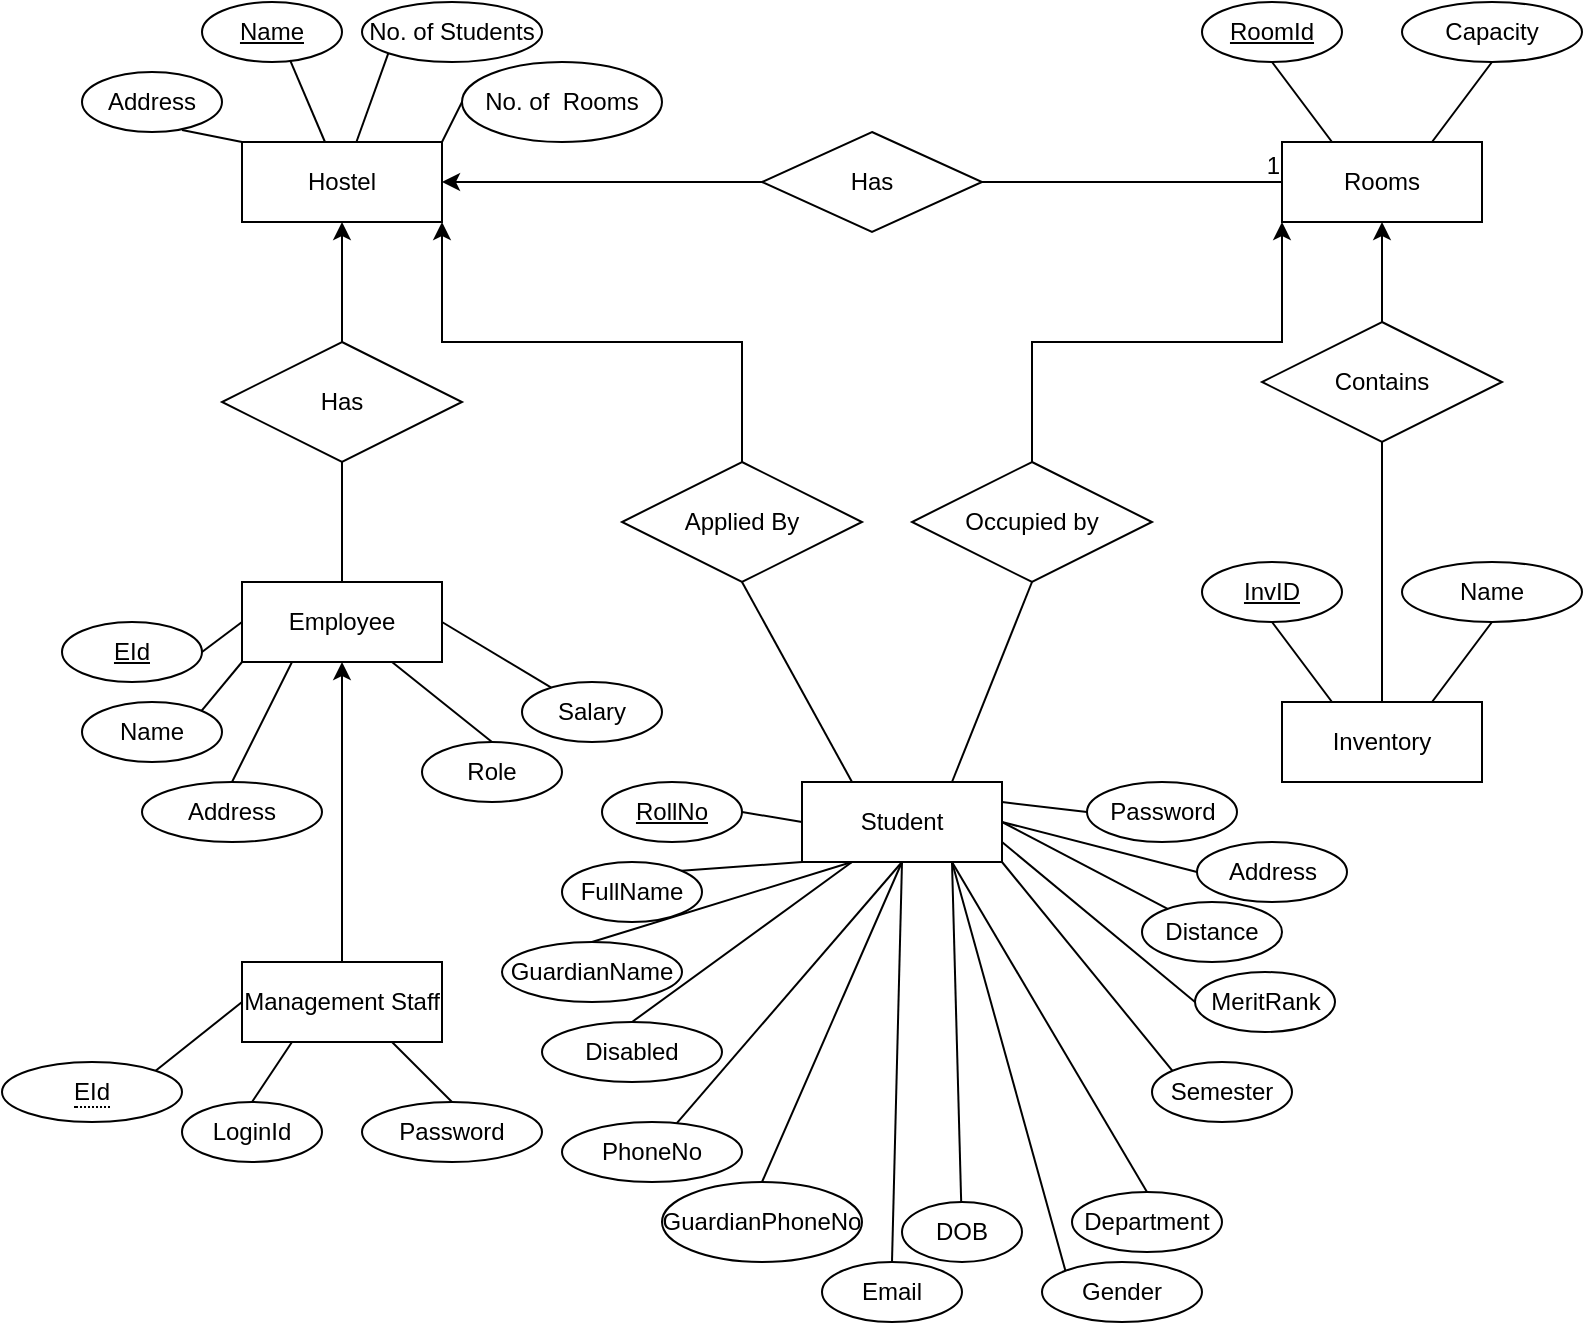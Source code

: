 <mxfile version="21.2.1" type="device">
  <diagram name="Page-1" id="qh8iGyEfWIzaZ1vd3yxh">
    <mxGraphModel dx="1827" dy="456" grid="1" gridSize="10" guides="1" tooltips="1" connect="1" arrows="1" fold="1" page="1" pageScale="1" pageWidth="850" pageHeight="1100" math="0" shadow="0">
      <root>
        <mxCell id="0" />
        <mxCell id="1" parent="0" />
        <mxCell id="DeqCb0h_Cj6cchRE969t-1" value="Hostel" style="whiteSpace=wrap;html=1;align=center;" vertex="1" parent="1">
          <mxGeometry x="90" y="110" width="100" height="40" as="geometry" />
        </mxCell>
        <mxCell id="DeqCb0h_Cj6cchRE969t-68" value="" style="edgeStyle=orthogonalEdgeStyle;rounded=0;orthogonalLoop=1;jettySize=auto;html=1;" edge="1" parent="1" source="DeqCb0h_Cj6cchRE969t-9" target="DeqCb0h_Cj6cchRE969t-1">
          <mxGeometry relative="1" as="geometry" />
        </mxCell>
        <mxCell id="DeqCb0h_Cj6cchRE969t-9" value="Has" style="shape=rhombus;perimeter=rhombusPerimeter;whiteSpace=wrap;html=1;align=center;" vertex="1" parent="1">
          <mxGeometry x="80" y="210" width="120" height="60" as="geometry" />
        </mxCell>
        <mxCell id="DeqCb0h_Cj6cchRE969t-67" value="" style="edgeStyle=orthogonalEdgeStyle;rounded=0;orthogonalLoop=1;jettySize=auto;html=1;" edge="1" parent="1" source="DeqCb0h_Cj6cchRE969t-12" target="DeqCb0h_Cj6cchRE969t-34">
          <mxGeometry relative="1" as="geometry" />
        </mxCell>
        <mxCell id="DeqCb0h_Cj6cchRE969t-12" value="Contains" style="shape=rhombus;perimeter=rhombusPerimeter;whiteSpace=wrap;html=1;align=center;" vertex="1" parent="1">
          <mxGeometry x="600" y="200" width="120" height="60" as="geometry" />
        </mxCell>
        <mxCell id="DeqCb0h_Cj6cchRE969t-66" style="edgeStyle=orthogonalEdgeStyle;rounded=0;orthogonalLoop=1;jettySize=auto;html=1;entryX=1;entryY=0.5;entryDx=0;entryDy=0;" edge="1" parent="1" source="DeqCb0h_Cj6cchRE969t-13" target="DeqCb0h_Cj6cchRE969t-1">
          <mxGeometry relative="1" as="geometry" />
        </mxCell>
        <mxCell id="DeqCb0h_Cj6cchRE969t-13" value="Has" style="shape=rhombus;perimeter=rhombusPerimeter;whiteSpace=wrap;html=1;align=center;" vertex="1" parent="1">
          <mxGeometry x="350" y="105" width="110" height="50" as="geometry" />
        </mxCell>
        <mxCell id="DeqCb0h_Cj6cchRE969t-29" value="Address" style="ellipse;whiteSpace=wrap;html=1;align=center;" vertex="1" parent="1">
          <mxGeometry x="10" y="75" width="70" height="30" as="geometry" />
        </mxCell>
        <mxCell id="DeqCb0h_Cj6cchRE969t-30" value="Name" style="ellipse;whiteSpace=wrap;html=1;align=center;fontStyle=4;" vertex="1" parent="1">
          <mxGeometry x="70" y="40" width="70" height="30" as="geometry" />
        </mxCell>
        <mxCell id="DeqCb0h_Cj6cchRE969t-31" value="No. of Students" style="ellipse;whiteSpace=wrap;html=1;align=center;" vertex="1" parent="1">
          <mxGeometry x="150" y="40" width="90" height="30" as="geometry" />
        </mxCell>
        <mxCell id="DeqCb0h_Cj6cchRE969t-32" value="No. of&amp;nbsp; Rooms" style="ellipse;whiteSpace=wrap;html=1;align=center;" vertex="1" parent="1">
          <mxGeometry x="200" y="70" width="100" height="40" as="geometry" />
        </mxCell>
        <mxCell id="DeqCb0h_Cj6cchRE969t-34" value="Rooms" style="whiteSpace=wrap;html=1;align=center;" vertex="1" parent="1">
          <mxGeometry x="610" y="110" width="100" height="40" as="geometry" />
        </mxCell>
        <mxCell id="DeqCb0h_Cj6cchRE969t-36" value="RoomId" style="ellipse;whiteSpace=wrap;html=1;align=center;fontStyle=4;" vertex="1" parent="1">
          <mxGeometry x="570" y="40" width="70" height="30" as="geometry" />
        </mxCell>
        <mxCell id="DeqCb0h_Cj6cchRE969t-37" value="Capacity" style="ellipse;whiteSpace=wrap;html=1;align=center;" vertex="1" parent="1">
          <mxGeometry x="670" y="40" width="90" height="30" as="geometry" />
        </mxCell>
        <mxCell id="DeqCb0h_Cj6cchRE969t-42" value="" style="endArrow=none;html=1;rounded=0;entryX=0;entryY=0;entryDx=0;entryDy=0;" edge="1" parent="1" target="DeqCb0h_Cj6cchRE969t-1">
          <mxGeometry relative="1" as="geometry">
            <mxPoint x="60" y="104" as="sourcePoint" />
            <mxPoint x="220" y="104" as="targetPoint" />
          </mxGeometry>
        </mxCell>
        <mxCell id="DeqCb0h_Cj6cchRE969t-43" value="" style="endArrow=none;html=1;rounded=0;exitX=0.629;exitY=0.967;exitDx=0;exitDy=0;exitPerimeter=0;" edge="1" parent="1" source="DeqCb0h_Cj6cchRE969t-30" target="DeqCb0h_Cj6cchRE969t-1">
          <mxGeometry relative="1" as="geometry">
            <mxPoint x="130" y="75" as="sourcePoint" />
            <mxPoint x="290" y="75" as="targetPoint" />
          </mxGeometry>
        </mxCell>
        <mxCell id="DeqCb0h_Cj6cchRE969t-44" value="" style="endArrow=none;html=1;rounded=0;exitX=0;exitY=1;exitDx=0;exitDy=0;" edge="1" parent="1" source="DeqCb0h_Cj6cchRE969t-31" target="DeqCb0h_Cj6cchRE969t-1">
          <mxGeometry relative="1" as="geometry">
            <mxPoint x="124" y="79" as="sourcePoint" />
            <mxPoint x="141" y="120" as="targetPoint" />
            <Array as="points" />
          </mxGeometry>
        </mxCell>
        <mxCell id="DeqCb0h_Cj6cchRE969t-45" value="" style="endArrow=none;html=1;rounded=0;exitX=0;exitY=0.5;exitDx=0;exitDy=0;entryX=1;entryY=0;entryDx=0;entryDy=0;" edge="1" parent="1" source="DeqCb0h_Cj6cchRE969t-32" target="DeqCb0h_Cj6cchRE969t-1">
          <mxGeometry relative="1" as="geometry">
            <mxPoint x="173" y="76" as="sourcePoint" />
            <mxPoint x="157" y="120" as="targetPoint" />
            <Array as="points" />
          </mxGeometry>
        </mxCell>
        <mxCell id="DeqCb0h_Cj6cchRE969t-46" value="" style="endArrow=none;html=1;rounded=0;entryX=0.25;entryY=0;entryDx=0;entryDy=0;exitX=0.5;exitY=1;exitDx=0;exitDy=0;" edge="1" parent="1" source="DeqCb0h_Cj6cchRE969t-36" target="DeqCb0h_Cj6cchRE969t-34">
          <mxGeometry relative="1" as="geometry">
            <mxPoint x="370" y="150" as="sourcePoint" />
            <mxPoint x="530" y="150" as="targetPoint" />
          </mxGeometry>
        </mxCell>
        <mxCell id="DeqCb0h_Cj6cchRE969t-47" value="" style="endArrow=none;html=1;rounded=0;entryX=0.5;entryY=1;entryDx=0;entryDy=0;exitX=0.75;exitY=0;exitDx=0;exitDy=0;" edge="1" parent="1" source="DeqCb0h_Cj6cchRE969t-34" target="DeqCb0h_Cj6cchRE969t-37">
          <mxGeometry relative="1" as="geometry">
            <mxPoint x="370" y="150" as="sourcePoint" />
            <mxPoint x="530" y="150" as="targetPoint" />
          </mxGeometry>
        </mxCell>
        <mxCell id="DeqCb0h_Cj6cchRE969t-48" value="Inventory" style="whiteSpace=wrap;html=1;align=center;" vertex="1" parent="1">
          <mxGeometry x="610" y="390" width="100" height="40" as="geometry" />
        </mxCell>
        <mxCell id="DeqCb0h_Cj6cchRE969t-49" value="InvID" style="ellipse;whiteSpace=wrap;html=1;align=center;fontStyle=4;" vertex="1" parent="1">
          <mxGeometry x="570" y="320" width="70" height="30" as="geometry" />
        </mxCell>
        <mxCell id="DeqCb0h_Cj6cchRE969t-50" value="Name" style="ellipse;whiteSpace=wrap;html=1;align=center;" vertex="1" parent="1">
          <mxGeometry x="670" y="320" width="90" height="30" as="geometry" />
        </mxCell>
        <mxCell id="DeqCb0h_Cj6cchRE969t-51" value="" style="endArrow=none;html=1;rounded=0;entryX=0.25;entryY=0;entryDx=0;entryDy=0;exitX=0.5;exitY=1;exitDx=0;exitDy=0;" edge="1" parent="1" source="DeqCb0h_Cj6cchRE969t-49" target="DeqCb0h_Cj6cchRE969t-48">
          <mxGeometry relative="1" as="geometry">
            <mxPoint x="370" y="430" as="sourcePoint" />
            <mxPoint x="530" y="430" as="targetPoint" />
          </mxGeometry>
        </mxCell>
        <mxCell id="DeqCb0h_Cj6cchRE969t-52" value="" style="endArrow=none;html=1;rounded=0;entryX=0.5;entryY=1;entryDx=0;entryDy=0;exitX=0.75;exitY=0;exitDx=0;exitDy=0;" edge="1" parent="1" source="DeqCb0h_Cj6cchRE969t-48" target="DeqCb0h_Cj6cchRE969t-50">
          <mxGeometry relative="1" as="geometry">
            <mxPoint x="370" y="430" as="sourcePoint" />
            <mxPoint x="530" y="430" as="targetPoint" />
          </mxGeometry>
        </mxCell>
        <mxCell id="DeqCb0h_Cj6cchRE969t-57" value="" style="endArrow=none;html=1;rounded=0;entryX=0;entryY=0.5;entryDx=0;entryDy=0;" edge="1" parent="1" source="DeqCb0h_Cj6cchRE969t-13" target="DeqCb0h_Cj6cchRE969t-34">
          <mxGeometry relative="1" as="geometry">
            <mxPoint x="370" y="260" as="sourcePoint" />
            <mxPoint x="530" y="260" as="targetPoint" />
          </mxGeometry>
        </mxCell>
        <mxCell id="DeqCb0h_Cj6cchRE969t-58" value="1" style="resizable=0;html=1;whiteSpace=wrap;align=right;verticalAlign=bottom;" connectable="0" vertex="1" parent="DeqCb0h_Cj6cchRE969t-57">
          <mxGeometry x="1" relative="1" as="geometry" />
        </mxCell>
        <mxCell id="DeqCb0h_Cj6cchRE969t-69" value="Employee" style="whiteSpace=wrap;html=1;align=center;" vertex="1" parent="1">
          <mxGeometry x="90" y="330" width="100" height="40" as="geometry" />
        </mxCell>
        <mxCell id="DeqCb0h_Cj6cchRE969t-70" value="Name" style="ellipse;whiteSpace=wrap;html=1;align=center;" vertex="1" parent="1">
          <mxGeometry x="10" y="390" width="70" height="30" as="geometry" />
        </mxCell>
        <mxCell id="DeqCb0h_Cj6cchRE969t-71" value="EId" style="ellipse;whiteSpace=wrap;html=1;align=center;fontStyle=4;" vertex="1" parent="1">
          <mxGeometry y="350" width="70" height="30" as="geometry" />
        </mxCell>
        <mxCell id="DeqCb0h_Cj6cchRE969t-72" value="Address" style="ellipse;whiteSpace=wrap;html=1;align=center;" vertex="1" parent="1">
          <mxGeometry x="40" y="430" width="90" height="30" as="geometry" />
        </mxCell>
        <mxCell id="DeqCb0h_Cj6cchRE969t-73" value="Salary" style="ellipse;whiteSpace=wrap;html=1;align=center;" vertex="1" parent="1">
          <mxGeometry x="230" y="380" width="70" height="30" as="geometry" />
        </mxCell>
        <mxCell id="DeqCb0h_Cj6cchRE969t-75" value="" style="endArrow=none;html=1;rounded=0;exitX=1;exitY=0.5;exitDx=0;exitDy=0;entryX=0;entryY=0.5;entryDx=0;entryDy=0;" edge="1" parent="1" source="DeqCb0h_Cj6cchRE969t-71" target="DeqCb0h_Cj6cchRE969t-69">
          <mxGeometry relative="1" as="geometry">
            <mxPoint x="140" y="390" as="sourcePoint" />
            <mxPoint x="300" y="390" as="targetPoint" />
          </mxGeometry>
        </mxCell>
        <mxCell id="DeqCb0h_Cj6cchRE969t-76" value="" style="endArrow=none;html=1;rounded=0;exitX=0.5;exitY=0;exitDx=0;exitDy=0;entryX=0.25;entryY=1;entryDx=0;entryDy=0;" edge="1" parent="1" source="DeqCb0h_Cj6cchRE969t-72" target="DeqCb0h_Cj6cchRE969t-69">
          <mxGeometry relative="1" as="geometry">
            <mxPoint x="134" y="394" as="sourcePoint" />
            <mxPoint x="151" y="435" as="targetPoint" />
            <Array as="points" />
          </mxGeometry>
        </mxCell>
        <mxCell id="DeqCb0h_Cj6cchRE969t-77" value="" style="endArrow=none;html=1;rounded=0;entryX=1;entryY=0.5;entryDx=0;entryDy=0;" edge="1" parent="1" source="DeqCb0h_Cj6cchRE969t-73" target="DeqCb0h_Cj6cchRE969t-69">
          <mxGeometry relative="1" as="geometry">
            <mxPoint x="183" y="391" as="sourcePoint" />
            <mxPoint x="167" y="435" as="targetPoint" />
            <Array as="points" />
          </mxGeometry>
        </mxCell>
        <mxCell id="DeqCb0h_Cj6cchRE969t-79" style="edgeStyle=orthogonalEdgeStyle;rounded=0;orthogonalLoop=1;jettySize=auto;html=1;exitX=0.5;exitY=1;exitDx=0;exitDy=0;" edge="1" parent="1" source="DeqCb0h_Cj6cchRE969t-72" target="DeqCb0h_Cj6cchRE969t-72">
          <mxGeometry relative="1" as="geometry" />
        </mxCell>
        <mxCell id="DeqCb0h_Cj6cchRE969t-80" value="" style="endArrow=none;html=1;rounded=0;entryX=1;entryY=0;entryDx=0;entryDy=0;exitX=0;exitY=1;exitDx=0;exitDy=0;" edge="1" parent="1" source="DeqCb0h_Cj6cchRE969t-69" target="DeqCb0h_Cj6cchRE969t-70">
          <mxGeometry relative="1" as="geometry">
            <mxPoint x="70" y="419" as="sourcePoint" />
            <mxPoint x="100" y="425" as="targetPoint" />
          </mxGeometry>
        </mxCell>
        <mxCell id="DeqCb0h_Cj6cchRE969t-82" value="" style="endArrow=none;html=1;rounded=0;exitX=0.5;exitY=0;exitDx=0;exitDy=0;entryX=0.5;entryY=1;entryDx=0;entryDy=0;" edge="1" parent="1" source="DeqCb0h_Cj6cchRE969t-69" target="DeqCb0h_Cj6cchRE969t-9">
          <mxGeometry relative="1" as="geometry">
            <mxPoint x="360" y="420" as="sourcePoint" />
            <mxPoint x="520" y="420" as="targetPoint" />
          </mxGeometry>
        </mxCell>
        <mxCell id="DeqCb0h_Cj6cchRE969t-83" value="" style="endArrow=none;html=1;rounded=0;exitX=0.5;exitY=0;exitDx=0;exitDy=0;" edge="1" parent="1" source="DeqCb0h_Cj6cchRE969t-48" target="DeqCb0h_Cj6cchRE969t-12">
          <mxGeometry relative="1" as="geometry">
            <mxPoint x="150" y="435" as="sourcePoint" />
            <mxPoint x="150" y="280" as="targetPoint" />
          </mxGeometry>
        </mxCell>
        <mxCell id="DeqCb0h_Cj6cchRE969t-84" value="Role" style="ellipse;whiteSpace=wrap;html=1;align=center;" vertex="1" parent="1">
          <mxGeometry x="180" y="410" width="70" height="30" as="geometry" />
        </mxCell>
        <mxCell id="DeqCb0h_Cj6cchRE969t-85" value="" style="endArrow=none;html=1;rounded=0;exitX=0.75;exitY=1;exitDx=0;exitDy=0;entryX=0.5;entryY=0;entryDx=0;entryDy=0;" edge="1" parent="1" source="DeqCb0h_Cj6cchRE969t-69" target="DeqCb0h_Cj6cchRE969t-84">
          <mxGeometry relative="1" as="geometry">
            <mxPoint x="290" y="420" as="sourcePoint" />
            <mxPoint x="450" y="420" as="targetPoint" />
          </mxGeometry>
        </mxCell>
        <mxCell id="DeqCb0h_Cj6cchRE969t-89" style="edgeStyle=orthogonalEdgeStyle;rounded=0;orthogonalLoop=1;jettySize=auto;html=1;entryX=0.5;entryY=1;entryDx=0;entryDy=0;" edge="1" parent="1" source="DeqCb0h_Cj6cchRE969t-86" target="DeqCb0h_Cj6cchRE969t-69">
          <mxGeometry relative="1" as="geometry" />
        </mxCell>
        <mxCell id="DeqCb0h_Cj6cchRE969t-86" value="Management Staff" style="whiteSpace=wrap;html=1;align=center;" vertex="1" parent="1">
          <mxGeometry x="90" y="520" width="100" height="40" as="geometry" />
        </mxCell>
        <mxCell id="DeqCb0h_Cj6cchRE969t-90" value="LoginId" style="ellipse;whiteSpace=wrap;html=1;align=center;" vertex="1" parent="1">
          <mxGeometry x="60" y="590" width="70" height="30" as="geometry" />
        </mxCell>
        <mxCell id="DeqCb0h_Cj6cchRE969t-92" value="Password" style="ellipse;whiteSpace=wrap;html=1;align=center;" vertex="1" parent="1">
          <mxGeometry x="150" y="590" width="90" height="30" as="geometry" />
        </mxCell>
        <mxCell id="DeqCb0h_Cj6cchRE969t-93" value="" style="endArrow=none;html=1;rounded=0;exitX=1;exitY=0;exitDx=0;exitDy=0;entryX=0;entryY=0.5;entryDx=0;entryDy=0;" edge="1" parent="1" source="DeqCb0h_Cj6cchRE969t-97" target="DeqCb0h_Cj6cchRE969t-86">
          <mxGeometry relative="1" as="geometry">
            <mxPoint x="90" y="575" as="sourcePoint" />
            <mxPoint x="110" y="560" as="targetPoint" />
          </mxGeometry>
        </mxCell>
        <mxCell id="DeqCb0h_Cj6cchRE969t-94" value="" style="endArrow=none;html=1;rounded=0;exitX=0.5;exitY=0;exitDx=0;exitDy=0;entryX=0.75;entryY=1;entryDx=0;entryDy=0;" edge="1" parent="1" source="DeqCb0h_Cj6cchRE969t-92" target="DeqCb0h_Cj6cchRE969t-86">
          <mxGeometry relative="1" as="geometry">
            <mxPoint x="154" y="604" as="sourcePoint" />
            <mxPoint x="135" y="580" as="targetPoint" />
            <Array as="points" />
          </mxGeometry>
        </mxCell>
        <mxCell id="DeqCb0h_Cj6cchRE969t-95" style="edgeStyle=orthogonalEdgeStyle;rounded=0;orthogonalLoop=1;jettySize=auto;html=1;exitX=0.5;exitY=1;exitDx=0;exitDy=0;" edge="1" parent="1" source="DeqCb0h_Cj6cchRE969t-92" target="DeqCb0h_Cj6cchRE969t-92">
          <mxGeometry relative="1" as="geometry" />
        </mxCell>
        <mxCell id="DeqCb0h_Cj6cchRE969t-96" value="" style="endArrow=none;html=1;rounded=0;entryX=0.5;entryY=0;entryDx=0;entryDy=0;exitX=0.25;exitY=1;exitDx=0;exitDy=0;" edge="1" parent="1" target="DeqCb0h_Cj6cchRE969t-90" source="DeqCb0h_Cj6cchRE969t-86">
          <mxGeometry relative="1" as="geometry">
            <mxPoint x="110" y="580" as="sourcePoint" />
            <mxPoint x="120" y="635" as="targetPoint" />
          </mxGeometry>
        </mxCell>
        <mxCell id="DeqCb0h_Cj6cchRE969t-97" value="&lt;span style=&quot;border-bottom: 1px dotted&quot;&gt;EId&lt;/span&gt;" style="ellipse;whiteSpace=wrap;html=1;align=center;" vertex="1" parent="1">
          <mxGeometry x="-30" y="570" width="90" height="30" as="geometry" />
        </mxCell>
        <mxCell id="DeqCb0h_Cj6cchRE969t-117" style="edgeStyle=orthogonalEdgeStyle;rounded=0;orthogonalLoop=1;jettySize=auto;html=1;exitX=0.5;exitY=0;exitDx=0;exitDy=0;entryX=1;entryY=1;entryDx=0;entryDy=0;" edge="1" parent="1" source="DeqCb0h_Cj6cchRE969t-98" target="DeqCb0h_Cj6cchRE969t-1">
          <mxGeometry relative="1" as="geometry" />
        </mxCell>
        <mxCell id="DeqCb0h_Cj6cchRE969t-98" value="Applied By" style="shape=rhombus;perimeter=rhombusPerimeter;whiteSpace=wrap;html=1;align=center;" vertex="1" parent="1">
          <mxGeometry x="280" y="270" width="120" height="60" as="geometry" />
        </mxCell>
        <mxCell id="DeqCb0h_Cj6cchRE969t-118" style="edgeStyle=orthogonalEdgeStyle;rounded=0;orthogonalLoop=1;jettySize=auto;html=1;exitX=0.5;exitY=0;exitDx=0;exitDy=0;entryX=0;entryY=1;entryDx=0;entryDy=0;" edge="1" parent="1" source="DeqCb0h_Cj6cchRE969t-99" target="DeqCb0h_Cj6cchRE969t-34">
          <mxGeometry relative="1" as="geometry" />
        </mxCell>
        <mxCell id="DeqCb0h_Cj6cchRE969t-99" value="Occupied by" style="shape=rhombus;perimeter=rhombusPerimeter;whiteSpace=wrap;html=1;align=center;" vertex="1" parent="1">
          <mxGeometry x="425" y="270" width="120" height="60" as="geometry" />
        </mxCell>
        <mxCell id="DeqCb0h_Cj6cchRE969t-100" value="Student" style="whiteSpace=wrap;html=1;align=center;" vertex="1" parent="1">
          <mxGeometry x="370" y="430" width="100" height="40" as="geometry" />
        </mxCell>
        <mxCell id="DeqCb0h_Cj6cchRE969t-101" value="FullName" style="ellipse;whiteSpace=wrap;html=1;align=center;" vertex="1" parent="1">
          <mxGeometry x="250" y="470" width="70" height="30" as="geometry" />
        </mxCell>
        <mxCell id="DeqCb0h_Cj6cchRE969t-102" value="RollNo" style="ellipse;whiteSpace=wrap;html=1;align=center;fontStyle=4;" vertex="1" parent="1">
          <mxGeometry x="270" y="430" width="70" height="30" as="geometry" />
        </mxCell>
        <mxCell id="DeqCb0h_Cj6cchRE969t-103" value="GuardianName" style="ellipse;whiteSpace=wrap;html=1;align=center;" vertex="1" parent="1">
          <mxGeometry x="220" y="510" width="90" height="30" as="geometry" />
        </mxCell>
        <mxCell id="DeqCb0h_Cj6cchRE969t-104" value="Distance" style="ellipse;whiteSpace=wrap;html=1;align=center;" vertex="1" parent="1">
          <mxGeometry x="540" y="490" width="70" height="30" as="geometry" />
        </mxCell>
        <mxCell id="DeqCb0h_Cj6cchRE969t-105" value="" style="endArrow=none;html=1;rounded=0;exitX=1;exitY=0.5;exitDx=0;exitDy=0;entryX=0;entryY=0.5;entryDx=0;entryDy=0;" edge="1" parent="1" source="DeqCb0h_Cj6cchRE969t-102" target="DeqCb0h_Cj6cchRE969t-100">
          <mxGeometry relative="1" as="geometry">
            <mxPoint x="415" y="500" as="sourcePoint" />
            <mxPoint x="575" y="500" as="targetPoint" />
          </mxGeometry>
        </mxCell>
        <mxCell id="DeqCb0h_Cj6cchRE969t-106" value="" style="endArrow=none;html=1;rounded=0;exitX=0.5;exitY=0;exitDx=0;exitDy=0;entryX=0.25;entryY=1;entryDx=0;entryDy=0;" edge="1" parent="1" source="DeqCb0h_Cj6cchRE969t-103" target="DeqCb0h_Cj6cchRE969t-100">
          <mxGeometry relative="1" as="geometry">
            <mxPoint x="409" y="504" as="sourcePoint" />
            <mxPoint x="426" y="545" as="targetPoint" />
            <Array as="points" />
          </mxGeometry>
        </mxCell>
        <mxCell id="DeqCb0h_Cj6cchRE969t-107" value="" style="endArrow=none;html=1;rounded=0;entryX=1;entryY=0.5;entryDx=0;entryDy=0;" edge="1" parent="1" source="DeqCb0h_Cj6cchRE969t-104" target="DeqCb0h_Cj6cchRE969t-100">
          <mxGeometry relative="1" as="geometry">
            <mxPoint x="458" y="501" as="sourcePoint" />
            <mxPoint x="442" y="545" as="targetPoint" />
            <Array as="points" />
          </mxGeometry>
        </mxCell>
        <mxCell id="DeqCb0h_Cj6cchRE969t-108" style="edgeStyle=orthogonalEdgeStyle;rounded=0;orthogonalLoop=1;jettySize=auto;html=1;exitX=0.5;exitY=1;exitDx=0;exitDy=0;" edge="1" parent="1" source="DeqCb0h_Cj6cchRE969t-103" target="DeqCb0h_Cj6cchRE969t-103">
          <mxGeometry relative="1" as="geometry" />
        </mxCell>
        <mxCell id="DeqCb0h_Cj6cchRE969t-109" value="" style="endArrow=none;html=1;rounded=0;entryX=1;entryY=0;entryDx=0;entryDy=0;exitX=0;exitY=1;exitDx=0;exitDy=0;" edge="1" parent="1" source="DeqCb0h_Cj6cchRE969t-100" target="DeqCb0h_Cj6cchRE969t-101">
          <mxGeometry relative="1" as="geometry">
            <mxPoint x="345" y="529" as="sourcePoint" />
            <mxPoint x="375" y="535" as="targetPoint" />
          </mxGeometry>
        </mxCell>
        <mxCell id="DeqCb0h_Cj6cchRE969t-110" value="Department" style="ellipse;whiteSpace=wrap;html=1;align=center;" vertex="1" parent="1">
          <mxGeometry x="505" y="635" width="75" height="30" as="geometry" />
        </mxCell>
        <mxCell id="DeqCb0h_Cj6cchRE969t-111" value="" style="endArrow=none;html=1;rounded=0;exitX=0.75;exitY=1;exitDx=0;exitDy=0;entryX=0.5;entryY=0;entryDx=0;entryDy=0;" edge="1" parent="1" source="DeqCb0h_Cj6cchRE969t-100" target="DeqCb0h_Cj6cchRE969t-110">
          <mxGeometry relative="1" as="geometry">
            <mxPoint x="565" y="530" as="sourcePoint" />
            <mxPoint x="725" y="530" as="targetPoint" />
          </mxGeometry>
        </mxCell>
        <mxCell id="DeqCb0h_Cj6cchRE969t-114" value="" style="endArrow=none;html=1;rounded=0;entryX=0.25;entryY=0;entryDx=0;entryDy=0;exitX=0.5;exitY=1;exitDx=0;exitDy=0;" edge="1" parent="1" source="DeqCb0h_Cj6cchRE969t-98" target="DeqCb0h_Cj6cchRE969t-100">
          <mxGeometry relative="1" as="geometry">
            <mxPoint x="290" y="410" as="sourcePoint" />
            <mxPoint x="450" y="410" as="targetPoint" />
          </mxGeometry>
        </mxCell>
        <mxCell id="DeqCb0h_Cj6cchRE969t-119" value="" style="endArrow=none;html=1;rounded=0;entryX=0.75;entryY=0;entryDx=0;entryDy=0;exitX=0.5;exitY=1;exitDx=0;exitDy=0;" edge="1" parent="1" source="DeqCb0h_Cj6cchRE969t-99" target="DeqCb0h_Cj6cchRE969t-100">
          <mxGeometry relative="1" as="geometry">
            <mxPoint x="350" y="340" as="sourcePoint" />
            <mxPoint x="400" y="450" as="targetPoint" />
          </mxGeometry>
        </mxCell>
        <mxCell id="DeqCb0h_Cj6cchRE969t-120" value="Disabled" style="ellipse;whiteSpace=wrap;html=1;align=center;" vertex="1" parent="1">
          <mxGeometry x="240" y="550" width="90" height="30" as="geometry" />
        </mxCell>
        <mxCell id="DeqCb0h_Cj6cchRE969t-121" value="PhoneNo" style="ellipse;whiteSpace=wrap;html=1;align=center;" vertex="1" parent="1">
          <mxGeometry x="250" y="600" width="90" height="30" as="geometry" />
        </mxCell>
        <mxCell id="DeqCb0h_Cj6cchRE969t-122" value="GuardianPhoneNo" style="ellipse;whiteSpace=wrap;html=1;align=center;" vertex="1" parent="1">
          <mxGeometry x="300" y="630" width="100" height="40" as="geometry" />
        </mxCell>
        <mxCell id="DeqCb0h_Cj6cchRE969t-123" value="DOB" style="ellipse;whiteSpace=wrap;html=1;align=center;" vertex="1" parent="1">
          <mxGeometry x="420" y="640" width="60" height="30" as="geometry" />
        </mxCell>
        <mxCell id="DeqCb0h_Cj6cchRE969t-124" value="Email" style="ellipse;whiteSpace=wrap;html=1;align=center;" vertex="1" parent="1">
          <mxGeometry x="380" y="670" width="70" height="30" as="geometry" />
        </mxCell>
        <mxCell id="DeqCb0h_Cj6cchRE969t-125" value="Gender" style="ellipse;whiteSpace=wrap;html=1;align=center;" vertex="1" parent="1">
          <mxGeometry x="490" y="670" width="80" height="30" as="geometry" />
        </mxCell>
        <mxCell id="DeqCb0h_Cj6cchRE969t-127" value="" style="endArrow=none;html=1;rounded=0;exitX=0.5;exitY=0;exitDx=0;exitDy=0;entryX=0.25;entryY=1;entryDx=0;entryDy=0;" edge="1" parent="1" source="DeqCb0h_Cj6cchRE969t-120" target="DeqCb0h_Cj6cchRE969t-100">
          <mxGeometry relative="1" as="geometry">
            <mxPoint x="275" y="520" as="sourcePoint" />
            <mxPoint x="400" y="480" as="targetPoint" />
            <Array as="points" />
          </mxGeometry>
        </mxCell>
        <mxCell id="DeqCb0h_Cj6cchRE969t-128" value="" style="endArrow=none;html=1;rounded=0;entryX=0.5;entryY=1;entryDx=0;entryDy=0;" edge="1" parent="1" source="DeqCb0h_Cj6cchRE969t-121" target="DeqCb0h_Cj6cchRE969t-100">
          <mxGeometry relative="1" as="geometry">
            <mxPoint x="285" y="530" as="sourcePoint" />
            <mxPoint x="410" y="480" as="targetPoint" />
            <Array as="points" />
          </mxGeometry>
        </mxCell>
        <mxCell id="DeqCb0h_Cj6cchRE969t-129" value="" style="endArrow=none;html=1;rounded=0;entryX=0.5;entryY=1;entryDx=0;entryDy=0;exitX=0.5;exitY=0;exitDx=0;exitDy=0;" edge="1" parent="1" source="DeqCb0h_Cj6cchRE969t-122" target="DeqCb0h_Cj6cchRE969t-100">
          <mxGeometry relative="1" as="geometry">
            <mxPoint x="336" y="600" as="sourcePoint" />
            <mxPoint x="419" y="493" as="targetPoint" />
            <Array as="points" />
          </mxGeometry>
        </mxCell>
        <mxCell id="DeqCb0h_Cj6cchRE969t-130" value="" style="endArrow=none;html=1;rounded=0;entryX=0.5;entryY=1;entryDx=0;entryDy=0;exitX=0.5;exitY=0;exitDx=0;exitDy=0;" edge="1" parent="1" source="DeqCb0h_Cj6cchRE969t-124" target="DeqCb0h_Cj6cchRE969t-100">
          <mxGeometry relative="1" as="geometry">
            <mxPoint x="360" y="640" as="sourcePoint" />
            <mxPoint x="430" y="480" as="targetPoint" />
            <Array as="points" />
          </mxGeometry>
        </mxCell>
        <mxCell id="DeqCb0h_Cj6cchRE969t-131" value="" style="endArrow=none;html=1;rounded=0;entryX=0.75;entryY=1;entryDx=0;entryDy=0;" edge="1" parent="1" source="DeqCb0h_Cj6cchRE969t-123" target="DeqCb0h_Cj6cchRE969t-100">
          <mxGeometry relative="1" as="geometry">
            <mxPoint x="370" y="650" as="sourcePoint" />
            <mxPoint x="450" y="480" as="targetPoint" />
            <Array as="points" />
          </mxGeometry>
        </mxCell>
        <mxCell id="DeqCb0h_Cj6cchRE969t-132" value="" style="endArrow=none;html=1;rounded=0;entryX=0.75;entryY=1;entryDx=0;entryDy=0;exitX=0;exitY=0;exitDx=0;exitDy=0;" edge="1" parent="1" source="DeqCb0h_Cj6cchRE969t-125" target="DeqCb0h_Cj6cchRE969t-100">
          <mxGeometry relative="1" as="geometry">
            <mxPoint x="380" y="660" as="sourcePoint" />
            <mxPoint x="450" y="500" as="targetPoint" />
            <Array as="points" />
          </mxGeometry>
        </mxCell>
        <mxCell id="DeqCb0h_Cj6cchRE969t-136" value="Address" style="ellipse;whiteSpace=wrap;html=1;align=center;" vertex="1" parent="1">
          <mxGeometry x="567.5" y="460" width="75" height="30" as="geometry" />
        </mxCell>
        <mxCell id="DeqCb0h_Cj6cchRE969t-137" value="Password" style="ellipse;whiteSpace=wrap;html=1;align=center;" vertex="1" parent="1">
          <mxGeometry x="512.5" y="430" width="75" height="30" as="geometry" />
        </mxCell>
        <mxCell id="DeqCb0h_Cj6cchRE969t-138" value="" style="endArrow=none;html=1;rounded=0;entryX=1;entryY=0.25;entryDx=0;entryDy=0;exitX=0;exitY=0.5;exitDx=0;exitDy=0;" edge="1" parent="1" source="DeqCb0h_Cj6cchRE969t-137" target="DeqCb0h_Cj6cchRE969t-100">
          <mxGeometry relative="1" as="geometry">
            <mxPoint x="533" y="502" as="sourcePoint" />
            <mxPoint x="480" y="460" as="targetPoint" />
            <Array as="points" />
          </mxGeometry>
        </mxCell>
        <mxCell id="DeqCb0h_Cj6cchRE969t-140" value="" style="endArrow=none;html=1;rounded=0;exitX=0;exitY=0.5;exitDx=0;exitDy=0;" edge="1" parent="1" source="DeqCb0h_Cj6cchRE969t-136">
          <mxGeometry relative="1" as="geometry">
            <mxPoint x="543" y="512" as="sourcePoint" />
            <mxPoint x="470" y="450" as="targetPoint" />
            <Array as="points" />
          </mxGeometry>
        </mxCell>
        <mxCell id="DeqCb0h_Cj6cchRE969t-141" value="MeritRank" style="ellipse;whiteSpace=wrap;html=1;align=center;" vertex="1" parent="1">
          <mxGeometry x="566.5" y="525" width="70" height="30" as="geometry" />
        </mxCell>
        <mxCell id="DeqCb0h_Cj6cchRE969t-142" value="" style="endArrow=none;html=1;rounded=0;entryX=1;entryY=0.75;entryDx=0;entryDy=0;exitX=0;exitY=0.5;exitDx=0;exitDy=0;" edge="1" parent="1" source="DeqCb0h_Cj6cchRE969t-141" target="DeqCb0h_Cj6cchRE969t-100">
          <mxGeometry relative="1" as="geometry">
            <mxPoint x="533" y="502" as="sourcePoint" />
            <mxPoint x="480" y="460" as="targetPoint" />
            <Array as="points" />
          </mxGeometry>
        </mxCell>
        <mxCell id="DeqCb0h_Cj6cchRE969t-144" value="Semester" style="ellipse;whiteSpace=wrap;html=1;align=center;" vertex="1" parent="1">
          <mxGeometry x="545" y="570" width="70" height="30" as="geometry" />
        </mxCell>
        <mxCell id="DeqCb0h_Cj6cchRE969t-146" value="" style="endArrow=none;html=1;rounded=0;exitX=1;exitY=1;exitDx=0;exitDy=0;entryX=0;entryY=0;entryDx=0;entryDy=0;" edge="1" parent="1" source="DeqCb0h_Cj6cchRE969t-100" target="DeqCb0h_Cj6cchRE969t-144">
          <mxGeometry relative="1" as="geometry">
            <mxPoint x="455" y="480" as="sourcePoint" />
            <mxPoint x="553" y="645" as="targetPoint" />
          </mxGeometry>
        </mxCell>
      </root>
    </mxGraphModel>
  </diagram>
</mxfile>
